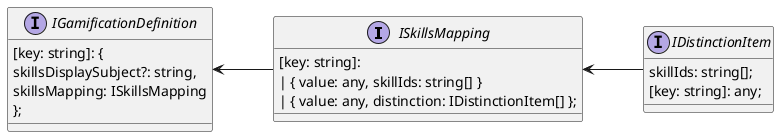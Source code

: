 @startuml gamification_definition_interface_structure
left to right direction
 interface ISkillsMapping {
  [key: string]:
    | { value: any, skillIds: string[] }
    | { value: any, distinction: IDistinctionItem[] };
}

 interface IDistinctionItem {
  skillIds: string[];
  [key: string]: any;
}

interface IGamificationDefinition {
  [key: string]: {
    skillsDisplaySubject?: string,
    skillsMapping: ISkillsMapping
  };
}
IGamificationDefinition <-- ISkillsMapping
ISkillsMapping <-- IDistinctionItem
@enduml